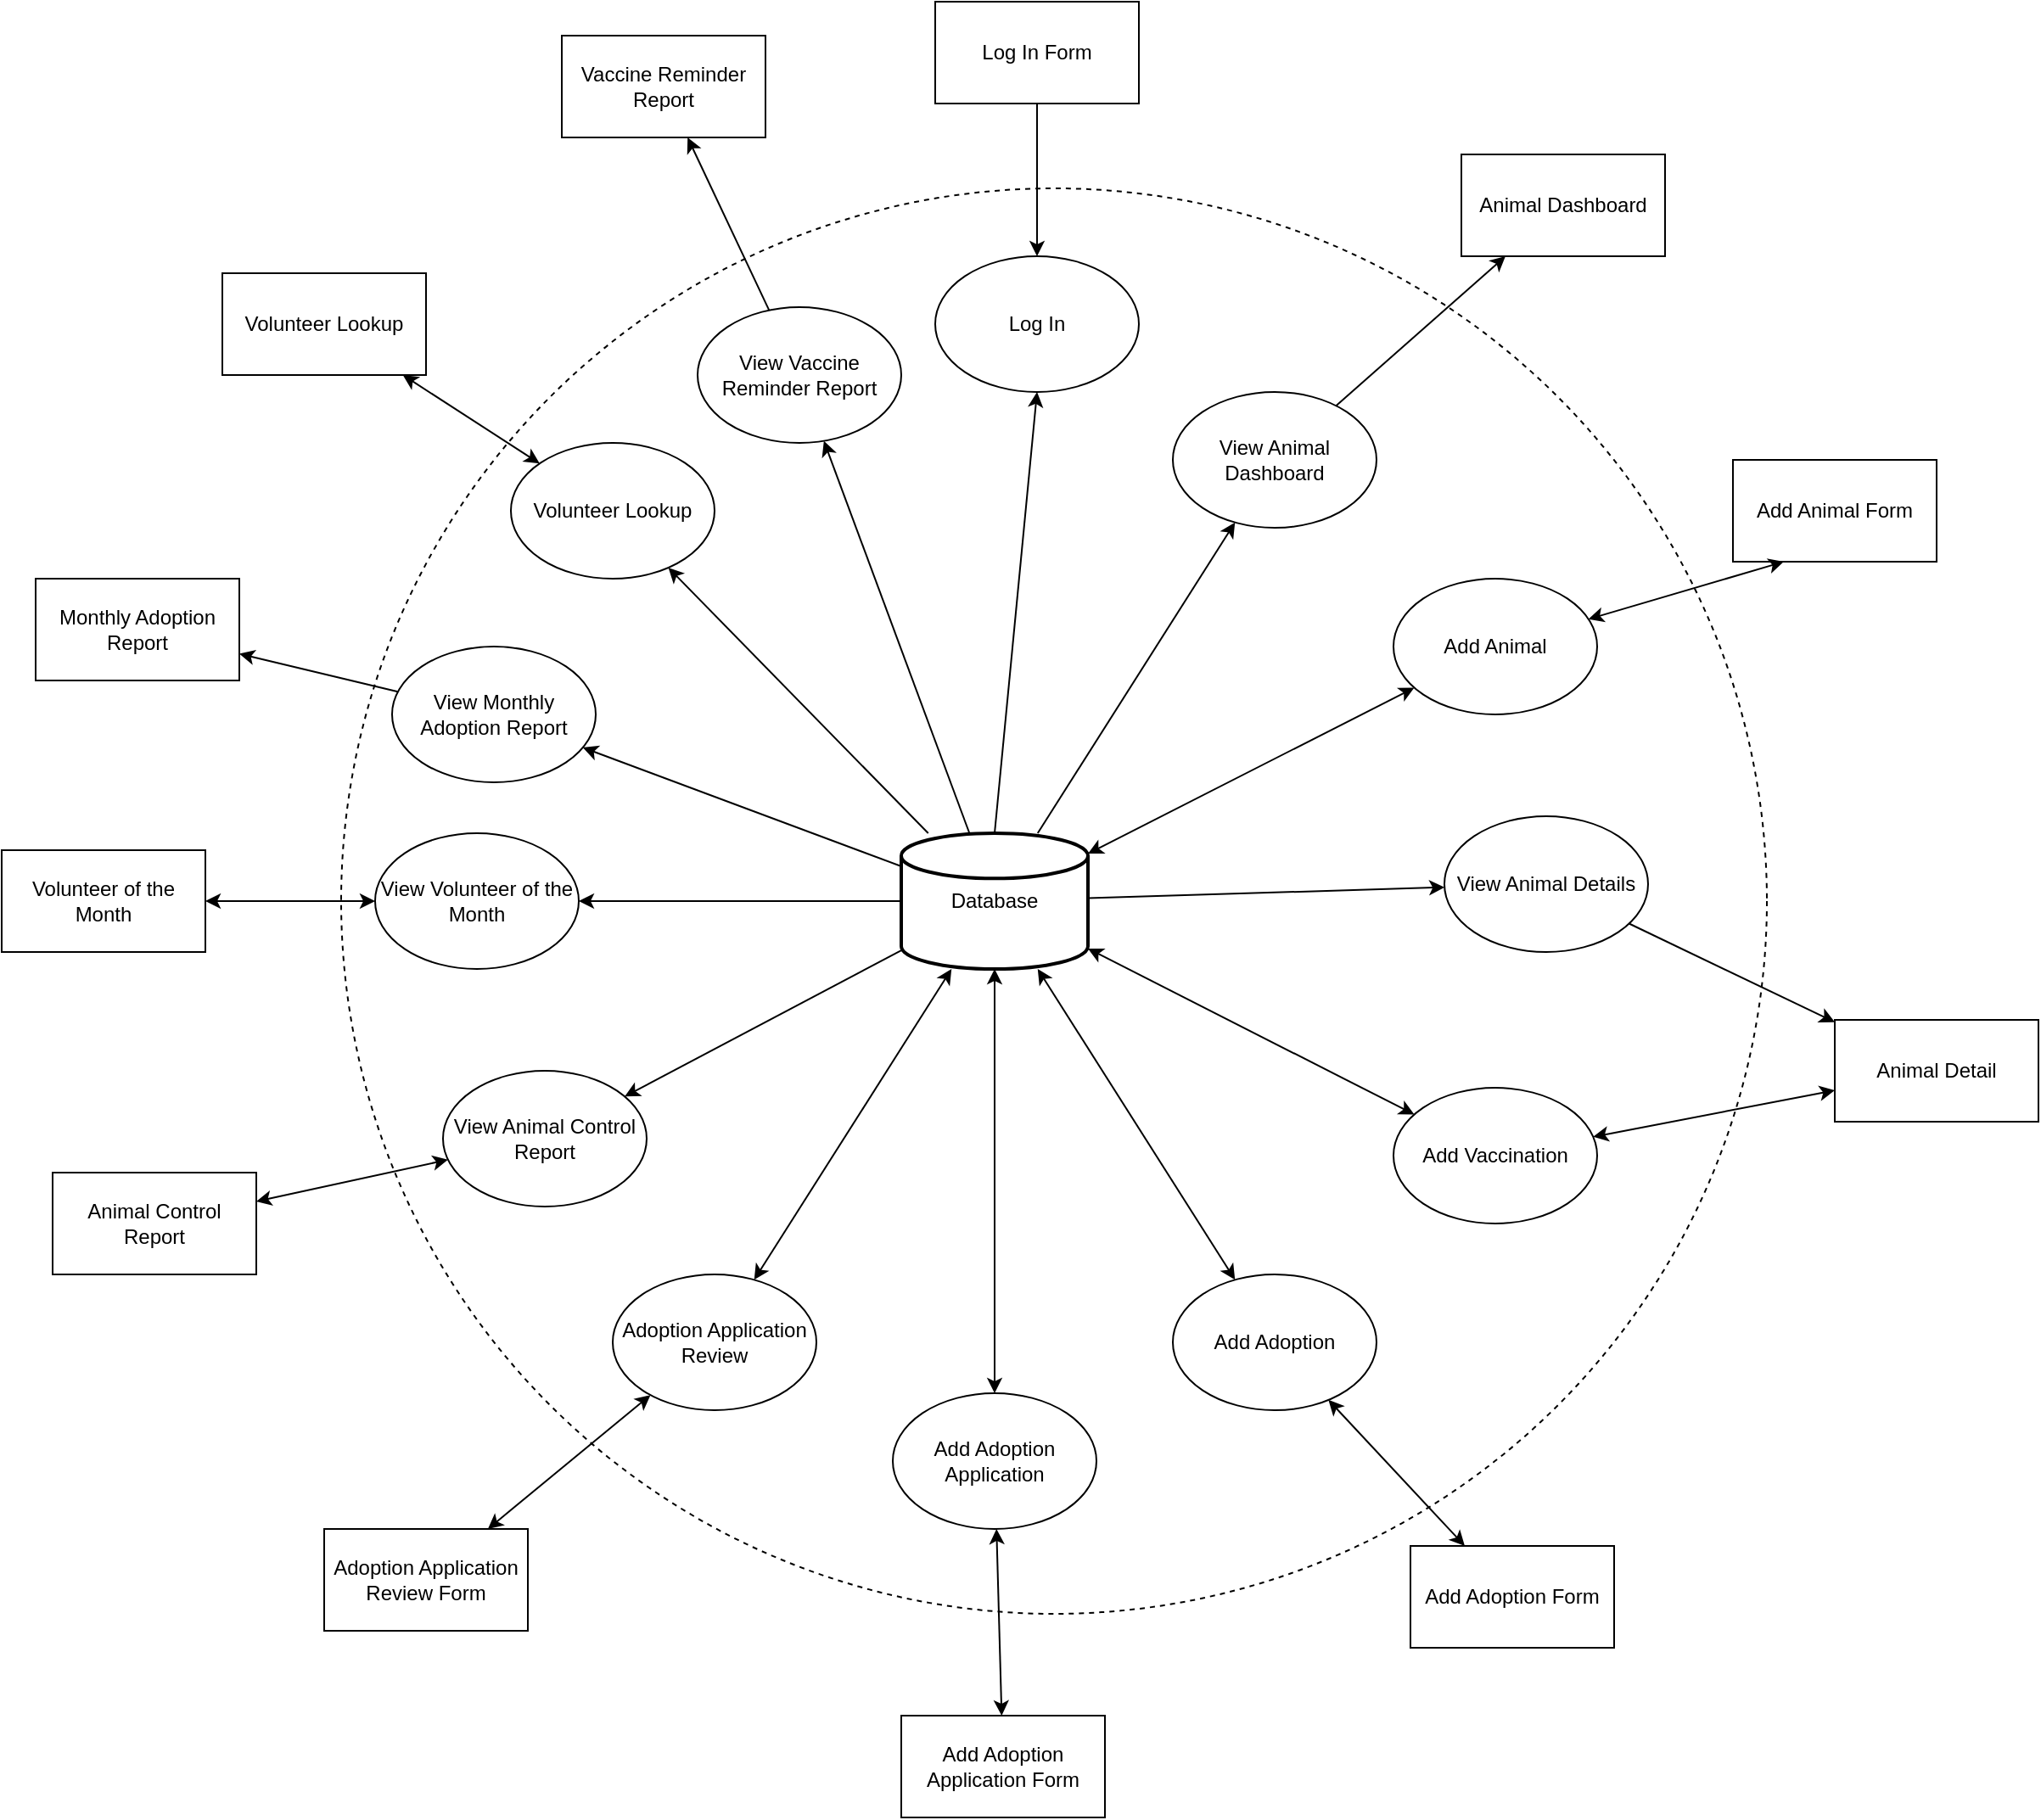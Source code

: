 <mxfile version="12.6.5" type="onedrive"><diagram id="C5RBs43oDa-KdzZeNtuy" name="Page-1"><mxGraphModel dx="1865" dy="1749" grid="1" gridSize="10" guides="1" tooltips="1" connect="1" arrows="1" fold="1" page="1" pageScale="1" pageWidth="827" pageHeight="1169" math="0" shadow="0"><root><mxCell id="WIyWlLk6GJQsqaUBKTNV-0"/><mxCell id="WIyWlLk6GJQsqaUBKTNV-1" parent="WIyWlLk6GJQsqaUBKTNV-0"/><mxCell id="q0478FzwrnlPdki2G4lP-1" value="" style="ellipse;whiteSpace=wrap;html=1;aspect=fixed;fillColor=none;dashed=1;" parent="WIyWlLk6GJQsqaUBKTNV-1" vertex="1"><mxGeometry x="-390" y="-420" width="840" height="840" as="geometry"/></mxCell><mxCell id="q0478FzwrnlPdki2G4lP-2" value="Add Vaccination" style="ellipse;whiteSpace=wrap;html=1;fillColor=#ffffff;" parent="WIyWlLk6GJQsqaUBKTNV-1" vertex="1"><mxGeometry x="230" y="110" width="120" height="80" as="geometry"/></mxCell><mxCell id="q0478FzwrnlPdki2G4lP-3" value="Add Adoption" style="ellipse;whiteSpace=wrap;html=1;fillColor=#ffffff;" parent="WIyWlLk6GJQsqaUBKTNV-1" vertex="1"><mxGeometry x="100" y="220" width="120" height="80" as="geometry"/></mxCell><mxCell id="q0478FzwrnlPdki2G4lP-4" value="Add Adoption Application" style="ellipse;whiteSpace=wrap;html=1;fillColor=#ffffff;" parent="WIyWlLk6GJQsqaUBKTNV-1" vertex="1"><mxGeometry x="-65" y="290" width="120" height="80" as="geometry"/></mxCell><mxCell id="q0478FzwrnlPdki2G4lP-5" value="Log In" style="ellipse;whiteSpace=wrap;html=1;fillColor=#ffffff;" parent="WIyWlLk6GJQsqaUBKTNV-1" vertex="1"><mxGeometry x="-40" y="-380" width="120" height="80" as="geometry"/></mxCell><mxCell id="q0478FzwrnlPdki2G4lP-7" value="Animal Detail" style="rounded=0;whiteSpace=wrap;html=1;fillColor=#ffffff;" parent="WIyWlLk6GJQsqaUBKTNV-1" vertex="1"><mxGeometry x="490" y="70" width="120" height="60" as="geometry"/></mxCell><mxCell id="q0478FzwrnlPdki2G4lP-8" value="Add Animal Form" style="rounded=0;whiteSpace=wrap;html=1;fillColor=#ffffff;" parent="WIyWlLk6GJQsqaUBKTNV-1" vertex="1"><mxGeometry x="430" y="-260" width="120" height="60" as="geometry"/></mxCell><mxCell id="q0478FzwrnlPdki2G4lP-9" value="Adoption Application Review Form" style="rounded=0;whiteSpace=wrap;html=1;fillColor=#ffffff;" parent="WIyWlLk6GJQsqaUBKTNV-1" vertex="1"><mxGeometry x="-400" y="370" width="120" height="60" as="geometry"/></mxCell><mxCell id="q0478FzwrnlPdki2G4lP-10" value="Log In Form" style="rounded=0;whiteSpace=wrap;html=1;fillColor=#ffffff;" parent="WIyWlLk6GJQsqaUBKTNV-1" vertex="1"><mxGeometry x="-40" y="-530" width="120" height="60" as="geometry"/></mxCell><mxCell id="q0478FzwrnlPdki2G4lP-11" value="Add Animal" style="ellipse;whiteSpace=wrap;html=1;fillColor=#ffffff;" parent="WIyWlLk6GJQsqaUBKTNV-1" vertex="1"><mxGeometry x="230" y="-190" width="120" height="80" as="geometry"/></mxCell><mxCell id="q0478FzwrnlPdki2G4lP-12" value="View Animal Dashboard" style="ellipse;whiteSpace=wrap;html=1;fillColor=#ffffff;" parent="WIyWlLk6GJQsqaUBKTNV-1" vertex="1"><mxGeometry x="100" y="-300" width="120" height="80" as="geometry"/></mxCell><mxCell id="q0478FzwrnlPdki2G4lP-13" value="View Animal Control Report" style="ellipse;whiteSpace=wrap;html=1;fillColor=#ffffff;" parent="WIyWlLk6GJQsqaUBKTNV-1" vertex="1"><mxGeometry x="-330" y="100" width="120" height="80" as="geometry"/></mxCell><mxCell id="q0478FzwrnlPdki2G4lP-14" value="View Volunteer of the Month" style="ellipse;whiteSpace=wrap;html=1;fillColor=#ffffff;" parent="WIyWlLk6GJQsqaUBKTNV-1" vertex="1"><mxGeometry x="-370" y="-40" width="120" height="80" as="geometry"/></mxCell><mxCell id="q0478FzwrnlPdki2G4lP-15" value="Adoption Application Review" style="ellipse;whiteSpace=wrap;html=1;fillColor=#ffffff;" parent="WIyWlLk6GJQsqaUBKTNV-1" vertex="1"><mxGeometry x="-230" y="220" width="120" height="80" as="geometry"/></mxCell><mxCell id="q0478FzwrnlPdki2G4lP-16" value="View Monthly Adoption Report" style="ellipse;whiteSpace=wrap;html=1;fillColor=#ffffff;" parent="WIyWlLk6GJQsqaUBKTNV-1" vertex="1"><mxGeometry x="-360" y="-150" width="120" height="80" as="geometry"/></mxCell><mxCell id="q0478FzwrnlPdki2G4lP-17" value="Volunteer Lookup" style="ellipse;whiteSpace=wrap;html=1;fillColor=#ffffff;" parent="WIyWlLk6GJQsqaUBKTNV-1" vertex="1"><mxGeometry x="-290" y="-270" width="120" height="80" as="geometry"/></mxCell><mxCell id="q0478FzwrnlPdki2G4lP-18" value="View Animal Details" style="ellipse;whiteSpace=wrap;html=1;fillColor=#ffffff;" parent="WIyWlLk6GJQsqaUBKTNV-1" vertex="1"><mxGeometry x="260" y="-50" width="120" height="80" as="geometry"/></mxCell><mxCell id="q0478FzwrnlPdki2G4lP-19" style="edgeStyle=orthogonalEdgeStyle;rounded=0;orthogonalLoop=1;jettySize=auto;html=1;exitX=0.5;exitY=1;exitDx=0;exitDy=0;" parent="WIyWlLk6GJQsqaUBKTNV-1" source="q0478FzwrnlPdki2G4lP-12" target="q0478FzwrnlPdki2G4lP-12" edge="1"><mxGeometry relative="1" as="geometry"/></mxCell><mxCell id="q0478FzwrnlPdki2G4lP-20" value="Database" style="strokeWidth=2;html=1;shape=mxgraph.flowchart.database;whiteSpace=wrap;" parent="WIyWlLk6GJQsqaUBKTNV-1" vertex="1"><mxGeometry x="-60" y="-40" width="110" height="80" as="geometry"/></mxCell><mxCell id="q0478FzwrnlPdki2G4lP-21" value="Animal Control Report" style="rounded=0;whiteSpace=wrap;html=1;fillColor=#ffffff;" parent="WIyWlLk6GJQsqaUBKTNV-1" vertex="1"><mxGeometry x="-560" y="160" width="120" height="60" as="geometry"/></mxCell><mxCell id="q0478FzwrnlPdki2G4lP-22" value="View Vaccine Reminder Report" style="ellipse;whiteSpace=wrap;html=1;fillColor=#ffffff;" parent="WIyWlLk6GJQsqaUBKTNV-1" vertex="1"><mxGeometry x="-180" y="-350" width="120" height="80" as="geometry"/></mxCell><mxCell id="q0478FzwrnlPdki2G4lP-23" value="Vaccine Reminder Report" style="rounded=0;whiteSpace=wrap;html=1;fillColor=#ffffff;" parent="WIyWlLk6GJQsqaUBKTNV-1" vertex="1"><mxGeometry x="-260" y="-510" width="120" height="60" as="geometry"/></mxCell><mxCell id="q0478FzwrnlPdki2G4lP-24" value="Volunteer Lookup" style="rounded=0;whiteSpace=wrap;html=1;fillColor=#ffffff;" parent="WIyWlLk6GJQsqaUBKTNV-1" vertex="1"><mxGeometry x="-460" y="-370" width="120" height="60" as="geometry"/></mxCell><mxCell id="q0478FzwrnlPdki2G4lP-25" value="Monthly Adoption Report" style="rounded=0;whiteSpace=wrap;html=1;fillColor=#ffffff;" parent="WIyWlLk6GJQsqaUBKTNV-1" vertex="1"><mxGeometry x="-570" y="-190" width="120" height="60" as="geometry"/></mxCell><mxCell id="q0478FzwrnlPdki2G4lP-26" value="Volunteer of the Month" style="rounded=0;whiteSpace=wrap;html=1;fillColor=#ffffff;" parent="WIyWlLk6GJQsqaUBKTNV-1" vertex="1"><mxGeometry x="-590" y="-30" width="120" height="60" as="geometry"/></mxCell><mxCell id="q0478FzwrnlPdki2G4lP-27" value="Add Adoption Application Form" style="rounded=0;whiteSpace=wrap;html=1;fillColor=#ffffff;" parent="WIyWlLk6GJQsqaUBKTNV-1" vertex="1"><mxGeometry x="-60" y="480" width="120" height="60" as="geometry"/></mxCell><mxCell id="q0478FzwrnlPdki2G4lP-28" value="Add Adoption Form" style="rounded=0;whiteSpace=wrap;html=1;fillColor=#ffffff;" parent="WIyWlLk6GJQsqaUBKTNV-1" vertex="1"><mxGeometry x="240" y="380" width="120" height="60" as="geometry"/></mxCell><mxCell id="q0478FzwrnlPdki2G4lP-30" value="Animal Dashboard" style="rounded=0;whiteSpace=wrap;html=1;fillColor=#ffffff;" parent="WIyWlLk6GJQsqaUBKTNV-1" vertex="1"><mxGeometry x="270" y="-440" width="120" height="60" as="geometry"/></mxCell><mxCell id="q0478FzwrnlPdki2G4lP-34" value="" style="endArrow=classic;html=1;exitX=0.5;exitY=1;exitDx=0;exitDy=0;" parent="WIyWlLk6GJQsqaUBKTNV-1" source="q0478FzwrnlPdki2G4lP-10" target="q0478FzwrnlPdki2G4lP-5" edge="1"><mxGeometry width="50" height="50" relative="1" as="geometry"><mxPoint x="180" y="-460" as="sourcePoint"/><mxPoint x="230" y="-510" as="targetPoint"/></mxGeometry></mxCell><mxCell id="q0478FzwrnlPdki2G4lP-35" value="" style="endArrow=classic;html=1;exitX=0.5;exitY=0;exitDx=0;exitDy=0;exitPerimeter=0;entryX=0.5;entryY=1;entryDx=0;entryDy=0;" parent="WIyWlLk6GJQsqaUBKTNV-1" source="q0478FzwrnlPdki2G4lP-20" target="q0478FzwrnlPdki2G4lP-5" edge="1"><mxGeometry width="50" height="50" relative="1" as="geometry"><mxPoint x="-200" y="-110" as="sourcePoint"/><mxPoint x="-150" y="-160" as="targetPoint"/></mxGeometry></mxCell><mxCell id="q0478FzwrnlPdki2G4lP-37" value="" style="endArrow=classic;html=1;" parent="WIyWlLk6GJQsqaUBKTNV-1" source="q0478FzwrnlPdki2G4lP-20" target="q0478FzwrnlPdki2G4lP-12" edge="1"><mxGeometry width="50" height="50" relative="1" as="geometry"><mxPoint x="180" y="-450" as="sourcePoint"/><mxPoint x="230" y="-500" as="targetPoint"/></mxGeometry></mxCell><mxCell id="q0478FzwrnlPdki2G4lP-38" value="" style="endArrow=classic;html=1;" parent="WIyWlLk6GJQsqaUBKTNV-1" source="q0478FzwrnlPdki2G4lP-12" target="q0478FzwrnlPdki2G4lP-30" edge="1"><mxGeometry width="50" height="50" relative="1" as="geometry"><mxPoint x="39.98" y="-20" as="sourcePoint"/><mxPoint x="148.843" y="-212.569" as="targetPoint"/></mxGeometry></mxCell><mxCell id="q0478FzwrnlPdki2G4lP-44" value="" style="endArrow=classic;html=1;" parent="WIyWlLk6GJQsqaUBKTNV-1" source="q0478FzwrnlPdki2G4lP-20" target="q0478FzwrnlPdki2G4lP-18" edge="1"><mxGeometry width="50" height="50" relative="1" as="geometry"><mxPoint x="530" y="-50" as="sourcePoint"/><mxPoint x="580" y="-100" as="targetPoint"/></mxGeometry></mxCell><mxCell id="q0478FzwrnlPdki2G4lP-45" value="" style="endArrow=classic;html=1;" parent="WIyWlLk6GJQsqaUBKTNV-1" source="q0478FzwrnlPdki2G4lP-18" target="q0478FzwrnlPdki2G4lP-7" edge="1"><mxGeometry width="50" height="50" relative="1" as="geometry"><mxPoint x="540" y="-70" as="sourcePoint"/><mxPoint x="590" y="-120" as="targetPoint"/></mxGeometry></mxCell><mxCell id="q0478FzwrnlPdki2G4lP-47" value="" style="endArrow=classic;startArrow=classic;html=1;" parent="WIyWlLk6GJQsqaUBKTNV-1" source="q0478FzwrnlPdki2G4lP-7" target="q0478FzwrnlPdki2G4lP-2" edge="1"><mxGeometry width="50" height="50" relative="1" as="geometry"><mxPoint x="540" y="-50" as="sourcePoint"/><mxPoint x="590" y="-100" as="targetPoint"/></mxGeometry></mxCell><mxCell id="q0478FzwrnlPdki2G4lP-51" value="" style="endArrow=classic;startArrow=classic;html=1;" parent="WIyWlLk6GJQsqaUBKTNV-1" source="q0478FzwrnlPdki2G4lP-2" target="q0478FzwrnlPdki2G4lP-20" edge="1"><mxGeometry width="50" height="50" relative="1" as="geometry"><mxPoint x="450" y="280" as="sourcePoint"/><mxPoint x="500" y="230" as="targetPoint"/></mxGeometry></mxCell><mxCell id="q0478FzwrnlPdki2G4lP-52" value="" style="endArrow=classic;startArrow=classic;html=1;" parent="WIyWlLk6GJQsqaUBKTNV-1" source="q0478FzwrnlPdki2G4lP-20" target="q0478FzwrnlPdki2G4lP-11" edge="1"><mxGeometry width="50" height="50" relative="1" as="geometry"><mxPoint x="500" y="-70" as="sourcePoint"/><mxPoint x="550" y="-120" as="targetPoint"/></mxGeometry></mxCell><mxCell id="q0478FzwrnlPdki2G4lP-53" value="" style="endArrow=classic;startArrow=classic;html=1;entryX=0.25;entryY=1;entryDx=0;entryDy=0;" parent="WIyWlLk6GJQsqaUBKTNV-1" source="q0478FzwrnlPdki2G4lP-11" target="q0478FzwrnlPdki2G4lP-8" edge="1"><mxGeometry width="50" height="50" relative="1" as="geometry"><mxPoint x="490" y="-70" as="sourcePoint"/><mxPoint x="540" y="-120" as="targetPoint"/></mxGeometry></mxCell><mxCell id="q0478FzwrnlPdki2G4lP-54" value="" style="endArrow=classic;startArrow=classic;html=1;" parent="WIyWlLk6GJQsqaUBKTNV-1" source="q0478FzwrnlPdki2G4lP-20" target="q0478FzwrnlPdki2G4lP-3" edge="1"><mxGeometry width="50" height="50" relative="1" as="geometry"><mxPoint x="430" y="340" as="sourcePoint"/><mxPoint x="480" y="290" as="targetPoint"/></mxGeometry></mxCell><mxCell id="q0478FzwrnlPdki2G4lP-55" value="" style="endArrow=classic;startArrow=classic;html=1;" parent="WIyWlLk6GJQsqaUBKTNV-1" source="q0478FzwrnlPdki2G4lP-3" target="q0478FzwrnlPdki2G4lP-28" edge="1"><mxGeometry width="50" height="50" relative="1" as="geometry"><mxPoint x="450" y="340" as="sourcePoint"/><mxPoint x="500" y="290" as="targetPoint"/></mxGeometry></mxCell><mxCell id="q0478FzwrnlPdki2G4lP-56" value="" style="endArrow=classic;startArrow=classic;html=1;entryX=0.5;entryY=0;entryDx=0;entryDy=0;" parent="WIyWlLk6GJQsqaUBKTNV-1" source="q0478FzwrnlPdki2G4lP-20" target="q0478FzwrnlPdki2G4lP-4" edge="1"><mxGeometry width="50" height="50" relative="1" as="geometry"><mxPoint x="170" y="620" as="sourcePoint"/><mxPoint x="220" y="570" as="targetPoint"/></mxGeometry></mxCell><mxCell id="q0478FzwrnlPdki2G4lP-58" value="" style="endArrow=classic;startArrow=classic;html=1;" parent="WIyWlLk6GJQsqaUBKTNV-1" source="q0478FzwrnlPdki2G4lP-27" target="q0478FzwrnlPdki2G4lP-4" edge="1"><mxGeometry width="50" height="50" relative="1" as="geometry"><mxPoint x="120" y="560" as="sourcePoint"/><mxPoint x="170" y="510" as="targetPoint"/></mxGeometry></mxCell><mxCell id="q0478FzwrnlPdki2G4lP-59" value="" style="endArrow=classic;startArrow=classic;html=1;" parent="WIyWlLk6GJQsqaUBKTNV-1" source="q0478FzwrnlPdki2G4lP-15" target="q0478FzwrnlPdki2G4lP-20" edge="1"><mxGeometry width="50" height="50" relative="1" as="geometry"><mxPoint x="-170" y="270" as="sourcePoint"/><mxPoint x="-240" y="460" as="targetPoint"/></mxGeometry></mxCell><mxCell id="q0478FzwrnlPdki2G4lP-60" value="" style="endArrow=classic;startArrow=classic;html=1;" parent="WIyWlLk6GJQsqaUBKTNV-1" source="q0478FzwrnlPdki2G4lP-9" target="q0478FzwrnlPdki2G4lP-15" edge="1"><mxGeometry width="50" height="50" relative="1" as="geometry"><mxPoint x="-280" y="520" as="sourcePoint"/><mxPoint x="-230" y="470" as="targetPoint"/></mxGeometry></mxCell><mxCell id="q0478FzwrnlPdki2G4lP-62" value="" style="endArrow=classic;html=1;" parent="WIyWlLk6GJQsqaUBKTNV-1" source="q0478FzwrnlPdki2G4lP-20" target="q0478FzwrnlPdki2G4lP-13" edge="1"><mxGeometry width="50" height="50" relative="1" as="geometry"><mxPoint x="-540" y="340" as="sourcePoint"/><mxPoint x="-490" y="290" as="targetPoint"/></mxGeometry></mxCell><mxCell id="q0478FzwrnlPdki2G4lP-63" value="" style="endArrow=classic;startArrow=classic;html=1;" parent="WIyWlLk6GJQsqaUBKTNV-1" source="q0478FzwrnlPdki2G4lP-21" target="q0478FzwrnlPdki2G4lP-13" edge="1"><mxGeometry width="50" height="50" relative="1" as="geometry"><mxPoint x="-530" y="350" as="sourcePoint"/><mxPoint x="-480" y="300" as="targetPoint"/></mxGeometry></mxCell><mxCell id="q0478FzwrnlPdki2G4lP-65" value="" style="endArrow=classic;startArrow=classic;html=1;" parent="WIyWlLk6GJQsqaUBKTNV-1" source="q0478FzwrnlPdki2G4lP-26" target="q0478FzwrnlPdki2G4lP-14" edge="1"><mxGeometry width="50" height="50" relative="1" as="geometry"><mxPoint x="-520" y="120" as="sourcePoint"/><mxPoint x="-470" y="70" as="targetPoint"/></mxGeometry></mxCell><mxCell id="q0478FzwrnlPdki2G4lP-66" value="" style="endArrow=classic;html=1;" parent="WIyWlLk6GJQsqaUBKTNV-1" source="q0478FzwrnlPdki2G4lP-20" target="q0478FzwrnlPdki2G4lP-14" edge="1"><mxGeometry width="50" height="50" relative="1" as="geometry"><mxPoint x="-470" y="130" as="sourcePoint"/><mxPoint x="-420" y="80" as="targetPoint"/></mxGeometry></mxCell><mxCell id="q0478FzwrnlPdki2G4lP-67" value="" style="endArrow=classic;html=1;" parent="WIyWlLk6GJQsqaUBKTNV-1" source="q0478FzwrnlPdki2G4lP-20" target="q0478FzwrnlPdki2G4lP-16" edge="1"><mxGeometry width="50" height="50" relative="1" as="geometry"><mxPoint x="-530" y="-230" as="sourcePoint"/><mxPoint x="-480" y="-280" as="targetPoint"/></mxGeometry></mxCell><mxCell id="q0478FzwrnlPdki2G4lP-68" value="" style="endArrow=classic;html=1;" parent="WIyWlLk6GJQsqaUBKTNV-1" source="q0478FzwrnlPdki2G4lP-16" target="q0478FzwrnlPdki2G4lP-25" edge="1"><mxGeometry width="50" height="50" relative="1" as="geometry"><mxPoint x="-450" y="-200" as="sourcePoint"/><mxPoint x="-400" y="-250" as="targetPoint"/></mxGeometry></mxCell><mxCell id="q0478FzwrnlPdki2G4lP-69" value="" style="endArrow=classic;startArrow=classic;html=1;" parent="WIyWlLk6GJQsqaUBKTNV-1" source="q0478FzwrnlPdki2G4lP-24" target="q0478FzwrnlPdki2G4lP-17" edge="1"><mxGeometry width="50" height="50" relative="1" as="geometry"><mxPoint x="-470" y="-210" as="sourcePoint"/><mxPoint x="-420" y="-260" as="targetPoint"/></mxGeometry></mxCell><mxCell id="q0478FzwrnlPdki2G4lP-70" value="" style="endArrow=classic;html=1;" parent="WIyWlLk6GJQsqaUBKTNV-1" source="q0478FzwrnlPdki2G4lP-20" target="q0478FzwrnlPdki2G4lP-22" edge="1"><mxGeometry width="50" height="50" relative="1" as="geometry"><mxPoint x="-370" y="-420" as="sourcePoint"/><mxPoint x="-320" y="-470" as="targetPoint"/></mxGeometry></mxCell><mxCell id="q0478FzwrnlPdki2G4lP-71" value="" style="endArrow=classic;html=1;" parent="WIyWlLk6GJQsqaUBKTNV-1" source="q0478FzwrnlPdki2G4lP-22" target="q0478FzwrnlPdki2G4lP-23" edge="1"><mxGeometry width="50" height="50" relative="1" as="geometry"><mxPoint x="-350" y="-450" as="sourcePoint"/><mxPoint x="-300" y="-500" as="targetPoint"/></mxGeometry></mxCell><mxCell id="q0478FzwrnlPdki2G4lP-72" value="" style="endArrow=classic;html=1;" parent="WIyWlLk6GJQsqaUBKTNV-1" source="q0478FzwrnlPdki2G4lP-20" target="q0478FzwrnlPdki2G4lP-17" edge="1"><mxGeometry width="50" height="50" relative="1" as="geometry"><mxPoint x="-670" y="-420" as="sourcePoint"/><mxPoint x="-620" y="-470" as="targetPoint"/></mxGeometry></mxCell></root></mxGraphModel></diagram></mxfile>